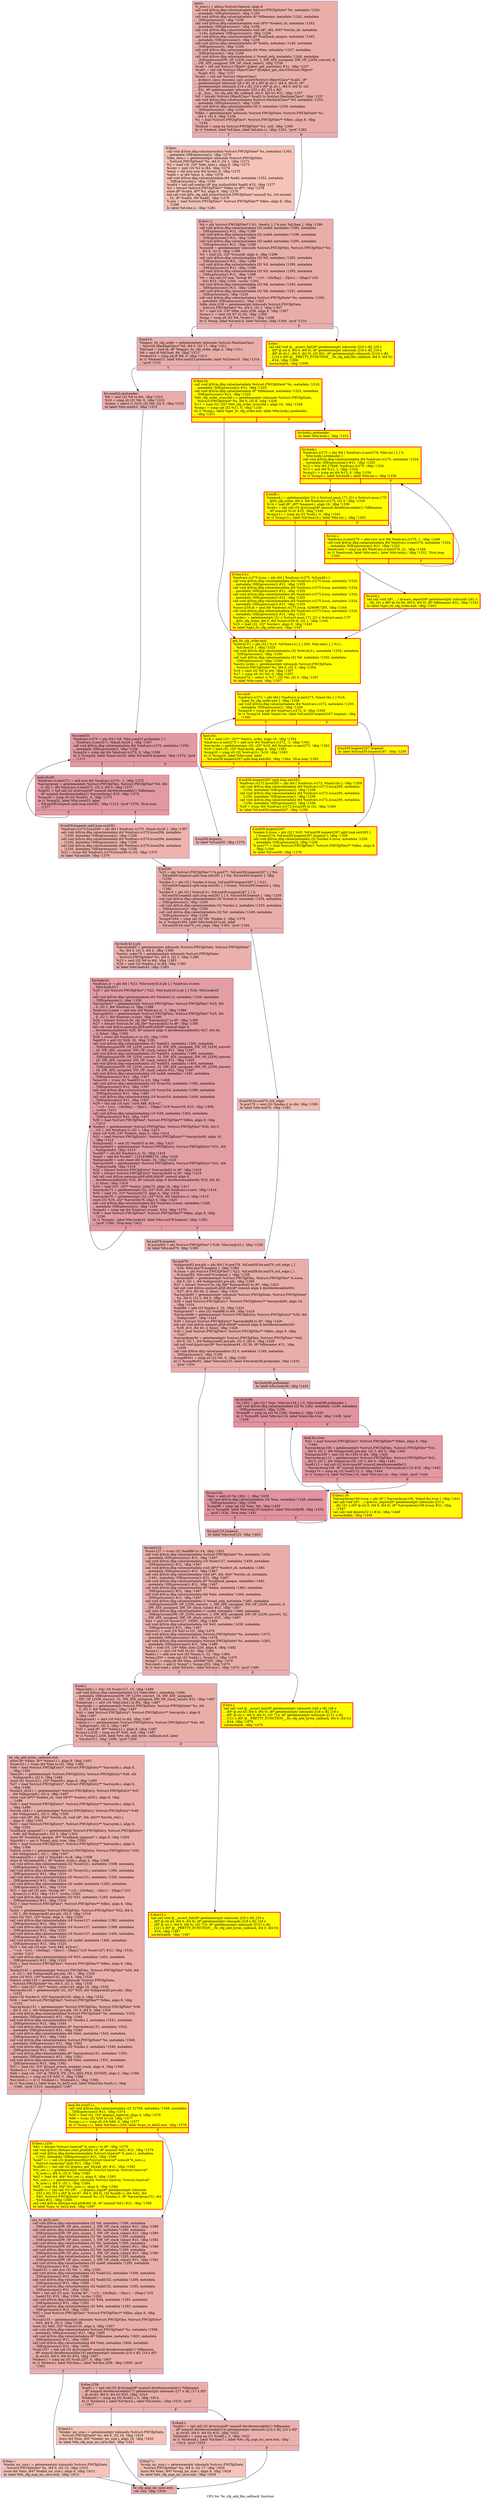 digraph "CFG for 'fw_cfg_add_file_callback' function" {
	label="CFG for 'fw_cfg_add_file_callback' function";

	Node0x561075cc54f0 [shape=record,color="#3d50c3ff", style=filled, fillcolor="#d0473d70",label="{entry:\l  %_now.i.i = alloca %struct.timeval, align 8\l  call void @llvm.dbg.value(metadata %struct.FWCfgState* %s, metadata !1241,\l... metadata !DIExpression()), !dbg !1256\l  call void @llvm.dbg.value(metadata i8* %filename, metadata !1242, metadata\l... !DIExpression()), !dbg !1256\l  call void @llvm.dbg.value(metadata void (i8*)* %select_cb, metadata !1243,\l... metadata !DIExpression()), !dbg !1256\l  call void @llvm.dbg.value(metadata void (i8*, i64, i64)* %write_cb, metadata\l... !1244, metadata !DIExpression()), !dbg !1256\l  call void @llvm.dbg.value(metadata i8* %callback_opaque, metadata !1245,\l... metadata !DIExpression()), !dbg !1256\l  call void @llvm.dbg.value(metadata i8* %data, metadata !1246, metadata\l... !DIExpression()), !dbg !1256\l  call void @llvm.dbg.value(metadata i64 %len, metadata !1247, metadata\l... !DIExpression()), !dbg !1256\l  call void @llvm.dbg.value(metadata i1 %read_only, metadata !1248, metadata\l... !DIExpression(DW_OP_LLVM_convert, 1, DW_ATE_unsigned, DW_OP_LLVM_convert, 8,\l... DW_ATE_unsigned, DW_OP_stack_value)), !dbg !1256\l  %call = tail call %struct.Object* @qdev_get_machine() #21, !dbg !1257\l  %call1 = tail call %struct.ObjectClass* @object_get_class(%struct.Object*\l... %call) #21, !dbg !1257\l  %call2 = tail call %struct.ObjectClass*\l... @object_class_dynamic_cast_assert(%struct.ObjectClass* %call1, i8*\l... getelementptr inbounds ([8 x i8], [8 x i8]* @.str.3, i64 0, i64 0), i8*\l... getelementptr inbounds ([18 x i8], [18 x i8]* @.str.1, i64 0, i64 0), i32\l... 931, i8* getelementptr inbounds ([25 x i8], [25 x i8]*\l... @__func__.fw_cfg_add_file_callback, i64 0, i64 0)) #21, !dbg !1257\l  %0 = bitcast %struct.ObjectClass* %call2 to %struct.MachineClass*, !dbg !1257\l  call void @llvm.dbg.value(metadata %struct.MachineClass* %0, metadata !1253,\l... metadata !DIExpression()), !dbg !1256\l  call void @llvm.dbg.value(metadata i32 0, metadata !1254, metadata\l... !DIExpression()), !dbg !1256\l  %files = getelementptr inbounds %struct.FWCfgState, %struct.FWCfgState* %s,\l... i64 0, i32 4, !dbg !1258\l  %1 = load %struct.FWCfgFiles*, %struct.FWCfgFiles** %files, align 8, !dbg\l... !1258\l  %tobool = icmp eq %struct.FWCfgFiles* %1, null, !dbg !1260\l  br i1 %tobool, label %if.then, label %if.else.i.i, !dbg !1261, !prof !1262\l|{<s0>T|<s1>F}}"];
	Node0x561075cc54f0:s0 -> Node0x561075cf4dd0;
	Node0x561075cc54f0:s1 -> Node0x561075daeeb0;
	Node0x561075cf4dd0 [shape=record,color="#3d50c3ff", style=filled, fillcolor="#e8765c70",label="{if.then:                                          \l  call void @llvm.dbg.value(metadata %struct.FWCfgState* %s, metadata !1263,\l... metadata !DIExpression()), !dbg !1270\l  %file_slots.i = getelementptr inbounds %struct.FWCfgState,\l... %struct.FWCfgState* %s, i64 0, i32 1, !dbg !1273\l  %2 = load i16, i16* %file_slots.i, align 8, !dbg !1273\l  %conv = zext i16 %2 to i64, !dbg !1274\l  %mul = shl nuw nsw i64 %conv, 6, !dbg !1275\l  %add = or i64 %mul, 4, !dbg !1276\l  call void @llvm.dbg.value(metadata i64 %add, metadata !1252, metadata\l... !DIExpression()), !dbg !1256\l  %call4 = tail call noalias i8* @g_malloc0(i64 %add) #22, !dbg !1277\l  %3 = bitcast %struct.FWCfgFiles** %files to i8**, !dbg !1278\l  store i8* %call4, i8** %3, align 8, !dbg !1278\l  tail call void @fw_cfg_add_bytes(%struct.FWCfgState* nonnull %s, i16 zeroext\l... 25, i8* %call4, i64 %add), !dbg !1279\l  %.pre = load %struct.FWCfgFiles*, %struct.FWCfgFiles** %files, align 8, !dbg\l... !1280\l  br label %if.else.i.i, !dbg !1281\l}"];
	Node0x561075cf4dd0 -> Node0x561075daeeb0;
	Node0x561075daeeb0 [shape=record,color="#3d50c3ff", style=filled, fillcolor="#d0473d70",label="{if.else.i.i:                                      \l  %4 = phi %struct.FWCfgFiles* [ %1, %entry ], [ %.pre, %if.then ], !dbg !1280\l  call void @llvm.dbg.value(metadata i32 undef, metadata !1282, metadata\l... !DIExpression()) #21, !dbg !1288\l  call void @llvm.dbg.value(metadata i32 undef, metadata !1290, metadata\l... !DIExpression()) #21, !dbg !1296\l  call void @llvm.dbg.value(metadata i32 undef, metadata !1295, metadata\l... !DIExpression()) #21, !dbg !1298\l  %count8 = getelementptr inbounds %struct.FWCfgFiles, %struct.FWCfgFiles* %4,\l... i64 0, i32 0, !dbg !1299\l  %5 = load i32, i32* %count8, align 4, !dbg !1299\l  call void @llvm.dbg.value(metadata i32 %5, metadata !1282, metadata\l... !DIExpression()) #21, !dbg !1288\l  call void @llvm.dbg.value(metadata i32 %5, metadata !1290, metadata\l... !DIExpression()) #21, !dbg !1296\l  call void @llvm.dbg.value(metadata i32 %5, metadata !1295, metadata\l... !DIExpression()) #21, !dbg !1298\l  %6 = tail call i32 asm \"bswap $0\", \"=r,0,~\{dirflag\},~\{fpsr\},~\{flags\}\"(i32\l... %5) #23, !dbg !1300, !srcloc !1302\l  call void @llvm.dbg.value(metadata i32 %6, metadata !1293, metadata\l... !DIExpression()) #21, !dbg !1298\l  call void @llvm.dbg.value(metadata i32 %6, metadata !1251, metadata\l... !DIExpression()), !dbg !1256\l  call void @llvm.dbg.value(metadata %struct.FWCfgState* %s, metadata !1263,\l... metadata !DIExpression()), !dbg !1303\l  %file_slots.i236 = getelementptr inbounds %struct.FWCfgState,\l... %struct.FWCfgState* %s, i64 0, i32 1, !dbg !1307\l  %7 = load i16, i16* %file_slots.i236, align 8, !dbg !1307\l  %conv11 = zext i16 %7 to i32, !dbg !1308\l  %cmp = icmp slt i32 %6, %conv11, !dbg !1308\l  br i1 %cmp, label %if.end14, label %if.else, !dbg !1309, !prof !1310\l|{<s0>T|<s1>F}}"];
	Node0x561075daeeb0:s0 -> Node0x561075c26f40;
	Node0x561075daeeb0:s1 -> Node0x561075cf6e90;
	Node0x561075cf6e90 [shape=record,penwidth=3.0, style="filled", color="red", fillcolor="yellow",label="{if.else:                                          \l  tail call void @__assert_fail(i8* getelementptr inbounds ([29 x i8], [29 x\l... i8]* @.str.4, i64 0, i64 0), i8* getelementptr inbounds ([18 x i8], [18 x\l... i8]* @.str.1, i64 0, i64 0), i32 941, i8* getelementptr inbounds ([124 x i8],\l... [124 x i8]* @__PRETTY_FUNCTION__.fw_cfg_add_file_callback, i64 0, i64 0))\l... #24, !dbg !1308\l  unreachable, !dbg !1308\l}"];
	Node0x561075c26f40 [shape=record,color="#3d50c3ff", style=filled, fillcolor="#d0473d70",label="{if.end14:                                         \l  %legacy_fw_cfg_order = getelementptr inbounds %struct.MachineClass,\l... %struct.MachineClass* %0, i64 0, i32 17, !dbg !1311\l  %bf.load = load i8, i8* %legacy_fw_cfg_order, align 4, !dbg !1311\l  %8 = and i8 %bf.load, 64, !dbg !1313\l  %tobool15 = icmp eq i8 %8, 0, !dbg !1313\l  br i1 %tobool15, label %for.cond23.preheader, label %if.then16, !dbg !1314,\l... !prof !1310\l|{<s0>T|<s1>F}}"];
	Node0x561075c26f40:s0 -> Node0x561075dc1230;
	Node0x561075c26f40:s1 -> Node0x561075cf7750;
	Node0x561075dc1230 [shape=record,color="#3d50c3ff", style=filled, fillcolor="#d0473d70",label="{for.cond23.preheader:                             \l  %9 = sext i32 %6 to i64, !dbg !1315\l  %10 = icmp slt i32 %6, 0, !dbg !1315\l  %smin = select i1 %10, i32 %6, i32 0, !dbg !1315\l  br label %for.cond23, !dbg !1315\l}"];
	Node0x561075dc1230 -> Node0x561075cf9ed0;
	Node0x561075cf7750 [shape=record,penwidth=3.0, style="filled", color="red", fillcolor="yellow",label="{if.then16:                                        \l  call void @llvm.dbg.value(metadata %struct.FWCfgState* %s, metadata !1318,\l... metadata !DIExpression()) #21, !dbg !1325\l  call void @llvm.dbg.value(metadata i8* %filename, metadata !1323, metadata\l... !DIExpression()) #21, !dbg !1325\l  %fw_cfg_order_override.i = getelementptr inbounds %struct.FWCfgState,\l... %struct.FWCfgState* %s, i64 0, i32 8, !dbg !1328\l  %11 = load i32, i32* %fw_cfg_order_override.i, align 16, !dbg !1328\l  %cmp.i = icmp sgt i32 %11, 0, !dbg !1330\l  br i1 %cmp.i, label %get_fw_cfg_order.exit, label %for.body.i.preheader,\l... !dbg !1331\l|{<s0>T|<s1>F}}"];
	Node0x561075cf7750:s0 -> Node0x561075d06f20;
	Node0x561075cf7750:s1 -> Node0x561075d36d60;
	Node0x561075d36d60 [shape=record,penwidth=3.0, style="filled", color="red", fillcolor="yellow",label="{for.body.i.preheader:                             \l  br label %for.body.i, !dbg !1332\l}"];
	Node0x561075d36d60 -> Node0x561075ce2740;
	Node0x561075ce2740 [shape=record,penwidth=3.0, style="filled", color="red", fillcolor="yellow",label="{for.body.i:                                       \l  %indvars.iv275 = phi i64 [ %indvars.iv.next276, %for.inc.i ], [ 0,\l... %for.body.i.preheader ]\l  call void @llvm.dbg.value(metadata i64 %indvars.iv275, metadata !1324,\l... metadata !DIExpression()) #21, !dbg !1325\l  %12 = lshr i64 27648, %indvars.iv275, !dbg !1334\l  %13 = and i64 %12, 1, !dbg !1334\l  %cmp5.i = icmp eq i64 %13, 0, !dbg !1334\l  br i1 %cmp5.i, label %if.end8.i, label %for.inc.i, !dbg !1338\l|{<s0>T|<s1>F}}"];
	Node0x561075ce2740:s0 -> Node0x561075d87890;
	Node0x561075ce2740:s1 -> Node0x561075ea43b0;
	Node0x561075d87890 [shape=record,penwidth=3.0, style="filled", color="red", fillcolor="yellow",label="{if.end8.i:                                        \l  %name4.i = getelementptr [21 x %struct.anon.17], [21 x %struct.anon.17]*\l... @fw_cfg_order, i64 0, i64 %indvars.iv275, i32 0, !dbg !1339\l  %14 = load i8*, i8** %name4.i, align 16, !dbg !1339\l  %call.i = tail call i32 @strcmp(i8* nonnull dereferenceable(1) %filename,\l... i8* nonnull %14) #25, !dbg !1340\l  %cmp12.i = icmp eq i32 %call.i, 0, !dbg !1342\l  br i1 %cmp12.i, label %if.then14.i, label %for.inc.i, !dbg !1343\l|{<s0>T|<s1>F}}"];
	Node0x561075d87890:s0 -> Node0x561075d872a0;
	Node0x561075d87890:s1 -> Node0x561075ea43b0;
	Node0x561075d872a0 [shape=record,penwidth=3.0, style="filled", color="red", fillcolor="yellow",label="{if.then14.i:                                      \l  %indvars.iv275.lcssa = phi i64 [ %indvars.iv275, %if.end8.i ]\l  call void @llvm.dbg.value(metadata i64 %indvars.iv275.lcssa, metadata !1324,\l... metadata !DIExpression()) #21, !dbg !1325\l  call void @llvm.dbg.value(metadata i64 %indvars.iv275.lcssa, metadata !1324,\l... metadata !DIExpression()) #21, !dbg !1325\l  call void @llvm.dbg.value(metadata i64 %indvars.iv275.lcssa, metadata !1324,\l... metadata !DIExpression()) #21, !dbg !1325\l  call void @llvm.dbg.value(metadata i64 %indvars.iv275.lcssa, metadata !1324,\l... metadata !DIExpression()) #21, !dbg !1325\l  %conv.i259.le = and i64 %indvars.iv275.lcssa, 4294967295, !dbg !1344\l  call void @llvm.dbg.value(metadata i64 %indvars.iv275.lcssa, metadata !1324,\l... metadata !DIExpression()) #21, !dbg !1325\l  %order.i = getelementptr [21 x %struct.anon.17], [21 x %struct.anon.17]*\l... @fw_cfg_order, i64 0, i64 %conv.i259.le, i32 1, !dbg !1345\l  %15 = load i32, i32* %order.i, align 8, !dbg !1345\l  br label %get_fw_cfg_order.exit, !dbg !1347\l}"];
	Node0x561075d872a0 -> Node0x561075d06f20;
	Node0x561075ea43b0 [shape=record,penwidth=3.0, style="filled", color="red", fillcolor="yellow",label="{for.inc.i:                                        \l  %indvars.iv.next276 = add nuw nsw i64 %indvars.iv275, 1, !dbg !1348\l  call void @llvm.dbg.value(metadata i64 %indvars.iv.next276, metadata !1324,\l... metadata !DIExpression()) #21, !dbg !1325\l  %exitcond = icmp eq i64 %indvars.iv.next276, 21, !dbg !1349\l  br i1 %exitcond, label %for.end.i, label %for.body.i, !dbg !1332, !llvm.loop\l... !1350\l|{<s0>T|<s1>F}}"];
	Node0x561075ea43b0:s0 -> Node0x561075cf37e0;
	Node0x561075ea43b0:s1 -> Node0x561075ce2740;
	Node0x561075cf37e0 [shape=record,penwidth=3.0, style="filled", color="red", fillcolor="yellow",label="{for.end.i:                                        \l  tail call void (i8*, ...) @warn_report(i8* getelementptr inbounds ([41 x\l... i8], [41 x i8]* @.str.49, i64 0, i64 0), i8* %filename) #21, !dbg !1352\l  br label %get_fw_cfg_order.exit, !dbg !1353\l}"];
	Node0x561075cf37e0 -> Node0x561075d06f20;
	Node0x561075d06f20 [shape=record,penwidth=3.0, style="filled", color="red", fillcolor="yellow",label="{get_fw_cfg_order.exit:                            \l  %retval.0.i = phi i32 [ %15, %if.then14.i ], [ 200, %for.end.i ], [ %11,\l... %if.then16 ], !dbg !1325\l  call void @llvm.dbg.value(metadata i32 %retval.0.i, metadata !1254, metadata\l... !DIExpression()), !dbg !1256\l  call void @llvm.dbg.value(metadata i32 %6, metadata !1250, metadata\l... !DIExpression()), !dbg !1256\l  %entry_order = getelementptr inbounds %struct.FWCfgState,\l... %struct.FWCfgState* %s, i64 0, i32 3, !dbg !1354\l  %16 = sext i32 %6 to i64, !dbg !1357\l  %17 = icmp slt i32 %6, 0, !dbg !1357\l  %smin274 = select i1 %17, i32 %6, i32 0, !dbg !1357\l  br label %for.cond, !dbg !1357\l}"];
	Node0x561075d06f20 -> Node0x561075cf8be0;
	Node0x561075cf8be0 [shape=record,penwidth=3.0, style="filled", color="red", fillcolor="yellow",label="{for.cond:                                         \l  %indvars.iv272 = phi i64 [ %indvars.iv.next273, %land.rhs ], [ %16,\l... %get_fw_cfg_order.exit ], !dbg !1358\l  call void @llvm.dbg.value(metadata i64 %indvars.iv272, metadata !1250,\l... metadata !DIExpression()), !dbg !1256\l  %cmp18 = icmp sgt i64 %indvars.iv272, 0, !dbg !1359\l  br i1 %cmp18, label %land.rhs, label %if.end39.loopexit267.loopexit, !dbg\l... !1360\l|{<s0>T|<s1>F}}"];
	Node0x561075cf8be0:s0 -> Node0x561075cf8e80;
	Node0x561075cf8be0:s1 -> Node0x561075db0bd0;
	Node0x561075cf8e80 [shape=record,penwidth=3.0, style="filled", color="red", fillcolor="yellow",label="{land.rhs:                                         \l  %18 = load i32*, i32** %entry_order, align 16, !dbg !1354\l  %indvars.iv.next273 = add nsw i64 %indvars.iv272, -1, !dbg !1361\l  %arrayidx = getelementptr i32, i32* %18, i64 %indvars.iv.next273, !dbg !1362\l  %19 = load i32, i32* %arrayidx, align 4, !dbg !1362\l  %cmp20 = icmp slt i32 %retval.0.i, %19, !dbg !1363\l  br i1 %cmp20, label %for.cond, label\l... %if.end39.loopexit267.split.loop.exit283, !dbg !1364, !llvm.loop !1365\l|{<s0>T|<s1>F}}"];
	Node0x561075cf8e80:s0 -> Node0x561075cf8be0;
	Node0x561075cf8e80:s1 -> Node0x561075d13640;
	Node0x561075cf9ed0 [shape=record,color="#b70d28ff", style=filled, fillcolor="#bb1b2c70",label="{for.cond23:                                       \l  %indvars.iv270 = phi i64 [ %9, %for.cond23.preheader ], [\l... %indvars.iv.next271, %land.rhs26 ], !dbg !1367\l  call void @llvm.dbg.value(metadata i64 %indvars.iv270, metadata !1250,\l... metadata !DIExpression()), !dbg !1256\l  %cmp24 = icmp sgt i64 %indvars.iv270, 0, !dbg !1368\l  br i1 %cmp24, label %land.rhs26, label %if.end39.loopexit, !dbg !1370, !prof\l... !1371\l|{<s0>T|<s1>F}}"];
	Node0x561075cf9ed0:s0 -> Node0x561075cfa250;
	Node0x561075cf9ed0:s1 -> Node0x561075d16c40;
	Node0x561075cfa250 [shape=record,color="#b70d28ff", style=filled, fillcolor="#bb1b2c70",label="{land.rhs26:                                       \l  %indvars.iv.next271 = add nsw i64 %indvars.iv270, -1, !dbg !1372\l  %arraydecay = getelementptr %struct.FWCfgFiles, %struct.FWCfgFiles* %4, i64\l... 0, i32 1, i64 %indvars.iv.next271, i32 3, i64 0, !dbg !1373\l  %call31 = tail call i32 @strcmp(i8* nonnull dereferenceable(1) %filename,\l... i8* nonnull dereferenceable(1) %arraydecay) #25, !dbg !1374\l  %cmp32 = icmp slt i32 %call31, 0, !dbg !1375\l  br i1 %cmp32, label %for.cond23, label\l... %if.end39.loopexit.split.loop.exit281, !dbg !1315, !prof !1376, !llvm.loop\l... !1377\l|{<s0>T|<s1>F}}"];
	Node0x561075cfa250:s0 -> Node0x561075cf9ed0;
	Node0x561075cfa250:s1 -> Node0x561075db9410;
	Node0x561075d13640 [shape=record,penwidth=3.0, style="filled", color="red", fillcolor="yellow",label="{if.end39.loopexit267.split.loop.exit283:          \l  %indvars.iv272.lcssa295 = phi i64 [ %indvars.iv272, %land.rhs ], !dbg !1358\l  call void @llvm.dbg.value(metadata i64 %indvars.iv272.lcssa295, metadata\l... !1250, metadata !DIExpression()), !dbg !1256\l  call void @llvm.dbg.value(metadata i64 %indvars.iv272.lcssa295, metadata\l... !1250, metadata !DIExpression()), !dbg !1256\l  call void @llvm.dbg.value(metadata i64 %indvars.iv272.lcssa295, metadata\l... !1250, metadata !DIExpression()), !dbg !1256\l  %20 = trunc i64 %indvars.iv272.lcssa295 to i32, !dbg !1360\l  br label %if.end39.loopexit267, !dbg !1256\l}"];
	Node0x561075d13640 -> Node0x561075e608c0;
	Node0x561075db0bd0 [shape=record,penwidth=3.0, style="filled", color="red", fillcolor="yellow",label="{if.end39.loopexit267.loopexit:                    \l  br label %if.end39.loopexit267, !dbg !1256\l}"];
	Node0x561075db0bd0 -> Node0x561075e608c0;
	Node0x561075e608c0 [shape=record,penwidth=3.0, style="filled", color="red", fillcolor="yellow",label="{if.end39.loopexit267:                             \l  %index.0.lcssa = phi i32 [ %20, %if.end39.loopexit267.split.loop.exit283 ],\l... [ %smin274, %if.end39.loopexit267.loopexit ], !dbg !1358\l  call void @llvm.dbg.value(metadata i32 %index.0.lcssa, metadata !1250,\l... metadata !DIExpression()), !dbg !1256\l  %.pre277 = load %struct.FWCfgFiles*, %struct.FWCfgFiles** %files, align 8,\l... !dbg !1256\l  br label %if.end39, !dbg !1379\l}"];
	Node0x561075e608c0 -> Node0x561075cf7870;
	Node0x561075db9410 [shape=record,color="#3d50c3ff", style=filled, fillcolor="#d6524470",label="{if.end39.loopexit.split.loop.exit281:             \l  %indvars.iv270.lcssa294 = phi i64 [ %indvars.iv270, %land.rhs26 ], !dbg !1367\l  call void @llvm.dbg.value(metadata i64 %indvars.iv270.lcssa294, metadata\l... !1250, metadata !DIExpression()), !dbg !1256\l  call void @llvm.dbg.value(metadata i64 %indvars.iv270.lcssa294, metadata\l... !1250, metadata !DIExpression()), !dbg !1256\l  call void @llvm.dbg.value(metadata i64 %indvars.iv270.lcssa294, metadata\l... !1250, metadata !DIExpression()), !dbg !1256\l  %21 = trunc i64 %indvars.iv270.lcssa294 to i32, !dbg !1370\l  br label %if.end39, !dbg !1379\l}"];
	Node0x561075db9410 -> Node0x561075cf7870;
	Node0x561075d16c40 [shape=record,color="#3d50c3ff", style=filled, fillcolor="#d8564670",label="{if.end39.loopexit:                                \l  br label %if.end39, !dbg !1379\l}"];
	Node0x561075d16c40 -> Node0x561075cf7870;
	Node0x561075cf7870 [shape=record,color="#3d50c3ff", style=filled, fillcolor="#d0473d70",label="{if.end39:                                         \l  %22 = phi %struct.FWCfgFiles* [ %.pre277, %if.end39.loopexit267 ], [ %4,\l... %if.end39.loopexit.split.loop.exit281 ], [ %4, %if.end39.loopexit ], !dbg\l... !1256\l  %index.2 = phi i32 [ %index.0.lcssa, %if.end39.loopexit267 ], [ %21,\l... %if.end39.loopexit.split.loop.exit281 ], [ %smin, %if.end39.loopexit ], !dbg\l... !1382\l  %order.0 = phi i32 [ %retval.0.i, %if.end39.loopexit267 ], [ 0,\l... %if.end39.loopexit.split.loop.exit281 ], [ 0, %if.end39.loopexit ], !dbg !1256\l  call void @llvm.dbg.value(metadata i32 %order.0, metadata !1254, metadata\l... !DIExpression()), !dbg !1256\l  call void @llvm.dbg.value(metadata i32 %index.2, metadata !1250, metadata\l... !DIExpression()), !dbg !1256\l  call void @llvm.dbg.value(metadata i32 %6, metadata !1249, metadata\l... !DIExpression()), !dbg !1256\l  %cmp41264 = icmp sgt i32 %6, %index.2, !dbg !1379\l  br i1 %cmp41264, label %for.body43.lr.ph, label\l... %if.end39.for.end79_crit_edge, !dbg !1383, !prof !1384\l|{<s0>T|<s1>F}}"];
	Node0x561075cf7870:s0 -> Node0x561075d7a9c0;
	Node0x561075cf7870:s1 -> Node0x561075cfadd0;
	Node0x561075cfadd0 [shape=record,color="#3d50c3ff", style=filled, fillcolor="#e1675170",label="{if.end39.for.end79_crit_edge:                     \l  %.pre278 = sext i32 %index.2 to i64, !dbg !1385\l  br label %for.end79, !dbg !1383\l}"];
	Node0x561075cfadd0 -> Node0x561075cfbe40;
	Node0x561075d7a9c0 [shape=record,color="#3d50c3ff", style=filled, fillcolor="#d24b4070",label="{for.body43.lr.ph:                                 \l  %arrayidx60 = getelementptr inbounds %struct.FWCfgState, %struct.FWCfgState*\l... %s, i64 0, i32 2, i64 0, !dbg !1386\l  %entry_order70 = getelementptr inbounds %struct.FWCfgState,\l... %struct.FWCfgState* %s, i64 0, i32 3, !dbg !1386\l  %23 = sext i32 %6 to i64, !dbg !1383\l  %24 = sext i32 %index.2 to i64, !dbg !1383\l  br label %for.body43, !dbg !1383\l}"];
	Node0x561075d7a9c0 -> Node0x561075cfc090;
	Node0x561075cfc090 [shape=record,color="#b70d28ff", style=filled, fillcolor="#be242e70",label="{for.body43:                                       \l  %indvars.iv = phi i64 [ %23, %for.body43.lr.ph ], [ %indvars.iv.next,\l... %for.body43 ]\l  %25 = phi %struct.FWCfgFiles* [ %22, %for.body43.lr.ph ], [ %36, %for.body43\l... ]\l  call void @llvm.dbg.value(metadata i64 %indvars.iv, metadata !1249, metadata\l... !DIExpression()), !dbg !1256\l  %arrayidx47 = getelementptr %struct.FWCfgFiles, %struct.FWCfgFiles* %25, i64\l... 0, i32 1, i64 %indvars.iv, !dbg !1388\l  %indvars.iv.next = add nsw i64 %indvars.iv, -1, !dbg !1389\l  %arrayidx52 = getelementptr %struct.FWCfgFiles, %struct.FWCfgFiles* %25, i64\l... 0, i32 1, i64 %indvars.iv.next, !dbg !1390\l  %26 = bitcast %struct.fw_cfg_file* %arrayidx47 to i8*, !dbg !1390\l  %27 = bitcast %struct.fw_cfg_file* %arrayidx52 to i8*, !dbg !1390\l  tail call void @llvm.memcpy.p0i8.p0i8.i64(i8* nonnull align 4\l... dereferenceable(64) %26, i8* nonnull align 4 dereferenceable(64) %27, i64 64,\l... i1 false), !dbg !1390\l  %28 = trunc i64 %indvars.iv to i32, !dbg !1391\l  %add53 = add i32 %28, 32, !dbg !1391\l  call void @llvm.dbg.value(metadata i32 %add53, metadata !1392, metadata\l... !DIExpression(DW_OP_LLVM_convert, 32, DW_ATE_unsigned, DW_OP_LLVM_convert,\l... 16, DW_ATE_unsigned, DW_OP_stack_value)) #21, !dbg !1397\l  call void @llvm.dbg.value(metadata i32 %add53, metadata !1399, metadata\l... !DIExpression(DW_OP_LLVM_convert, 32, DW_ATE_unsigned, DW_OP_LLVM_convert,\l... 16, DW_ATE_unsigned, DW_OP_stack_value)) #21, !dbg !1405\l  call void @llvm.dbg.value(metadata i32 %add53, metadata !1404, metadata\l... !DIExpression(DW_OP_LLVM_convert, 32, DW_ATE_unsigned, DW_OP_LLVM_convert,\l... 16, DW_ATE_unsigned, DW_OP_stack_value)) #21, !dbg !1407\l  call void @llvm.dbg.value(metadata i16 undef, metadata !1402, metadata\l... !DIExpression()) #21, !dbg !1407\l  %conv54 = trunc i32 %add53 to i16, !dbg !1408\l  call void @llvm.dbg.value(metadata i16 %conv54, metadata !1392, metadata\l... !DIExpression()) #21, !dbg !1397\l  call void @llvm.dbg.value(metadata i16 %conv54, metadata !1399, metadata\l... !DIExpression()) #21, !dbg !1405\l  call void @llvm.dbg.value(metadata i16 %conv54, metadata !1404, metadata\l... !DIExpression()) #21, !dbg !1407\l  %29 = tail call i16 asm \"rorw $$8, $\{0:w\}\",\l... \"=r,0,~\{cc\},~\{dirflag\},~\{fpsr\},~\{flags\}\"(i16 %conv54) #23, !dbg !1409,\l... !srcloc !1411\l  call void @llvm.dbg.value(metadata i16 %29, metadata !1402, metadata\l... !DIExpression()) #21, !dbg !1407\l  %30 = load %struct.FWCfgFiles*, %struct.FWCfgFiles** %files, align 8, !dbg\l... !1412\l  %select = getelementptr %struct.FWCfgFiles, %struct.FWCfgFiles* %30, i64 0,\l... i32 1, i64 %indvars.iv, i32 1, !dbg !1413\l  store i16 %29, i16* %select, align 4, !dbg !1414\l  %31 = load %struct.FWCfgEntry*, %struct.FWCfgEntry** %arrayidx60, align 16,\l... !dbg !1415\l  %idxprom62 = sext i32 %add53 to i64, !dbg !1415\l  %arrayidx63 = getelementptr %struct.FWCfgEntry, %struct.FWCfgEntry* %31, i64\l... %idxprom62, !dbg !1415\l  %sub67 = shl i64 %indvars.iv, 32, !dbg !1416\l  %sext = add i64 %sub67, 133143986176, !dbg !1416\l  %idxprom68 = ashr exact i64 %sext, 32, !dbg !1416\l  %arrayidx69 = getelementptr %struct.FWCfgEntry, %struct.FWCfgEntry* %31, i64\l... %idxprom68, !dbg !1416\l  %32 = bitcast %struct.FWCfgEntry* %arrayidx63 to i8*, !dbg !1416\l  %33 = bitcast %struct.FWCfgEntry* %arrayidx69 to i8*, !dbg !1416\l  tail call void @llvm.memcpy.p0i8.p0i8.i64(i8* nonnull align 8\l... dereferenceable(40) %32, i8* nonnull align 8 dereferenceable(40) %33, i64 40,\l... i1 false), !dbg !1416\l  %34 = load i32*, i32** %entry_order70, align 16, !dbg !1417\l  %arrayidx73 = getelementptr i32, i32* %34, i64 %indvars.iv.next, !dbg !1418\l  %35 = load i32, i32* %arrayidx73, align 4, !dbg !1418\l  %arrayidx76 = getelementptr i32, i32* %34, i64 %indvars.iv, !dbg !1419\l  store i32 %35, i32* %arrayidx76, align 4, !dbg !1420\l  call void @llvm.dbg.value(metadata i64 %indvars.iv.next, metadata !1249,\l... metadata !DIExpression()), !dbg !1256\l  %cmp41 = icmp sgt i64 %indvars.iv.next, %24, !dbg !1379\l  %36 = load %struct.FWCfgFiles*, %struct.FWCfgFiles** %files, align 8, !dbg\l... !1256\l  br i1 %cmp41, label %for.body43, label %for.end79.loopexit, !dbg !1383,\l... !prof !1384, !llvm.loop !1421\l|{<s0>T|<s1>F}}"];
	Node0x561075cfc090:s0 -> Node0x561075cfc090;
	Node0x561075cfc090:s1 -> Node0x561075e4d7c0;
	Node0x561075e4d7c0 [shape=record,color="#3d50c3ff", style=filled, fillcolor="#d24b4070",label="{for.end79.loopexit:                               \l  %.lcssa293 = phi %struct.FWCfgFiles* [ %36, %for.body43 ], !dbg !1256\l  br label %for.end79, !dbg !1385\l}"];
	Node0x561075e4d7c0 -> Node0x561075cfbe40;
	Node0x561075cfbe40 [shape=record,color="#3d50c3ff", style=filled, fillcolor="#d0473d70",label="{for.end79:                                        \l  %idxprom82.pre-phi = phi i64 [ %.pre278, %if.end39.for.end79_crit_edge ], [\l... %24, %for.end79.loopexit ], !dbg !1385\l  %.lcssa = phi %struct.FWCfgFiles* [ %22, %if.end39.for.end79_crit_edge ], [\l... %.lcssa293, %for.end79.loopexit ], !dbg !1256\l  %arrayidx83 = getelementptr %struct.FWCfgFiles, %struct.FWCfgFiles* %.lcssa,\l... i64 0, i32 1, i64 %idxprom82.pre-phi, !dbg !1385\l  %37 = bitcast %struct.fw_cfg_file* %arrayidx83 to i8*, !dbg !1423\l  tail call void @llvm.memset.p0i8.i64(i8* nonnull align 4 dereferenceable(64)\l... %37, i8 0, i64 64, i1 false), !dbg !1423\l  %arrayidx85 = getelementptr inbounds %struct.FWCfgState, %struct.FWCfgState*\l... %s, i64 0, i32 2, i64 0, !dbg !1424\l  %38 = load %struct.FWCfgEntry*, %struct.FWCfgEntry** %arrayidx85, align 16,\l... !dbg !1424\l  %add86 = add i32 %index.2, 32, !dbg !1425\l  %idxprom87 = sext i32 %add86 to i64, !dbg !1424\l  %arrayidx88 = getelementptr %struct.FWCfgEntry, %struct.FWCfgEntry* %38, i64\l... %idxprom87, !dbg !1424\l  %39 = bitcast %struct.FWCfgEntry* %arrayidx88 to i8*, !dbg !1426\l  tail call void @llvm.memset.p0i8.i64(i8* nonnull align 8 dereferenceable(40)\l... %39, i8 0, i64 40, i1 false), !dbg !1426\l  %40 = load %struct.FWCfgFiles*, %struct.FWCfgFiles** %files, align 8, !dbg\l... !1427\l  %arraydecay94 = getelementptr %struct.FWCfgFiles, %struct.FWCfgFiles* %40,\l... i64 0, i32 1, i64 %idxprom82.pre-phi, i32 3, i64 0, !dbg !1428\l  tail call void @pstrcpy(i8* %arraydecay94, i32 56, i8* %filename) #21, !dbg\l... !1429\l  call void @llvm.dbg.value(metadata i32 0, metadata !1249, metadata\l... !DIExpression()), !dbg !1256\l  %cmp96261 = icmp slt i32 %6, 0, !dbg !1430\l  br i1 %cmp96261, label %for.end125, label %for.body98.preheader, !dbg !1433,\l... !prof !1434\l|{<s0>T|<s1>F}}"];
	Node0x561075cfbe40:s0 -> Node0x561075d01b90;
	Node0x561075cfbe40:s1 -> Node0x561075cd6d90;
	Node0x561075cd6d90 [shape=record,color="#3d50c3ff", style=filled, fillcolor="#d0473d70",label="{for.body98.preheader:                             \l  br label %for.body98, !dbg !1433\l}"];
	Node0x561075cd6d90 -> Node0x561075d03860;
	Node0x561075d03860 [shape=record,color="#b70d28ff", style=filled, fillcolor="#b70d2870",label="{for.body98:                                       \l  %i.1262 = phi i32 [ %inc, %for.inc124 ], [ 0, %for.body98.preheader ]\l  call void @llvm.dbg.value(metadata i32 %i.1262, metadata !1249, metadata\l... !DIExpression()), !dbg !1256\l  %cmp99 = icmp eq i32 %i.1262, %index.2, !dbg !1435\l  br i1 %cmp99, label %for.inc124, label %land.lhs.true, !dbg !1438, !prof\l... !1439\l|{<s0>T|<s1>F}}"];
	Node0x561075d03860:s0 -> Node0x561075d037b0;
	Node0x561075d03860:s1 -> Node0x561075d03c30;
	Node0x561075d03c30 [shape=record,color="#b70d28ff", style=filled, fillcolor="#bb1b2c70",label="{land.lhs.true:                                    \l  %41 = load %struct.FWCfgFiles*, %struct.FWCfgFiles** %files, align 8, !dbg\l... !1440\l  %arraydecay106 = getelementptr %struct.FWCfgFiles, %struct.FWCfgFiles* %41,\l... i64 0, i32 1, i64 %idxprom82.pre-phi, i32 3, i64 0, !dbg !1441\l  %idxprom109 = sext i32 %i.1262 to i64, !dbg !1442\l  %arraydecay112 = getelementptr %struct.FWCfgFiles, %struct.FWCfgFiles* %41,\l... i64 0, i32 1, i64 %idxprom109, i32 3, i64 0, !dbg !1442\l  %call113 = tail call i32 @strcmp(i8* nonnull dereferenceable(1)\l... %arraydecay106, i8* nonnull dereferenceable(1) %arraydecay112) #25, !dbg !1443\l  %cmp114 = icmp eq i32 %call113, 0, !dbg !1444\l  br i1 %cmp114, label %if.then116, label %for.inc124, !dbg !1445, !prof !1446\l|{<s0>T|<s1>F}}"];
	Node0x561075d03c30:s0 -> Node0x561075d03b70;
	Node0x561075d03c30:s1 -> Node0x561075d037b0;
	Node0x561075d03b70 [shape=record,penwidth=3.0, style="filled", color="red", fillcolor="yellow",label="{if.then116:                                       \l  %arraydecay106.lcssa = phi i8* [ %arraydecay106, %land.lhs.true ], !dbg !1441\l  tail call void (i8*, ...) @error_report(i8* getelementptr inbounds ([31 x\l... i8], [31 x i8]* @.str.5, i64 0, i64 0), i8* %arraydecay106.lcssa) #21, !dbg\l... !1447\l  tail call void @exit(i32 1) #24, !dbg !1449\l  unreachable, !dbg !1449\l}"];
	Node0x561075d037b0 [shape=record,color="#b70d28ff", style=filled, fillcolor="#b70d2870",label="{for.inc124:                                       \l  %inc = add i32 %i.1262, 1, !dbg !1450\l  call void @llvm.dbg.value(metadata i32 %inc, metadata !1249, metadata\l... !DIExpression()), !dbg !1256\l  %cmp96 = icmp sgt i32 %inc, %6, !dbg !1430\l  br i1 %cmp96, label %for.end125.loopexit, label %for.body98, !dbg !1433,\l... !prof !1434, !llvm.loop !1451\l|{<s0>T|<s1>F}}"];
	Node0x561075d037b0:s0 -> Node0x561075daee60;
	Node0x561075d037b0:s1 -> Node0x561075d03860;
	Node0x561075daee60 [shape=record,color="#3d50c3ff", style=filled, fillcolor="#d0473d70",label="{for.end125.loopexit:                              \l  br label %for.end125, !dbg !1453\l}"];
	Node0x561075daee60 -> Node0x561075d01b90;
	Node0x561075d01b90 [shape=record,color="#3d50c3ff", style=filled, fillcolor="#d0473d70",label="{for.end125:                                       \l  %conv127 = trunc i32 %add86 to i16, !dbg !1453\l  call void @llvm.dbg.value(metadata %struct.FWCfgState* %s, metadata !1454,\l... metadata !DIExpression()) #21, !dbg !1467\l  call void @llvm.dbg.value(metadata i16 %conv127, metadata !1459, metadata\l... !DIExpression()) #21, !dbg !1467\l  call void @llvm.dbg.value(metadata void (i8*)* %select_cb, metadata !1460,\l... metadata !DIExpression()) #21, !dbg !1467\l  call void @llvm.dbg.value(metadata void (i8*, i64, i64)* %write_cb, metadata\l... !1461, metadata !DIExpression()) #21, !dbg !1467\l  call void @llvm.dbg.value(metadata i8* %callback_opaque, metadata !1462,\l... metadata !DIExpression()) #21, !dbg !1467\l  call void @llvm.dbg.value(metadata i8* %data, metadata !1463, metadata\l... !DIExpression()) #21, !dbg !1467\l  call void @llvm.dbg.value(metadata i64 %len, metadata !1464, metadata\l... !DIExpression()) #21, !dbg !1467\l  call void @llvm.dbg.value(metadata i1 %read_only, metadata !1465, metadata\l... !DIExpression(DW_OP_LLVM_convert, 1, DW_ATE_unsigned, DW_OP_LLVM_convert, 8,\l... DW_ATE_unsigned, DW_OP_stack_value)) #21, !dbg !1467\l  call void @llvm.dbg.value(metadata i1 undef, metadata !1466, metadata\l... !DIExpression(DW_OP_LLVM_convert, 1, DW_ATE_unsigned, DW_OP_LLVM_convert, 32,\l... DW_ATE_unsigned, DW_OP_stack_value)) #21, !dbg !1467\l  %42 = and i16 %conv127, 16383, !dbg !1469\l  call void @llvm.dbg.value(metadata i16 %42, metadata !1459, metadata\l... !DIExpression()) #21, !dbg !1467\l  %conv5.i = zext i16 %42 to i32, !dbg !1470\l  call void @llvm.dbg.value(metadata %struct.FWCfgState* %s, metadata !1473,\l... metadata !DIExpression()) #21, !dbg !1478\l  call void @llvm.dbg.value(metadata %struct.FWCfgState* %s, metadata !1263,\l... metadata !DIExpression()) #21, !dbg !1480\l  %43 = load i16, i16* %file_slots.i236, align 8, !dbg !1482\l  %conv.i.i = zext i16 %43 to i32, !dbg !1483\l  %add.i.i = add nuw nsw i32 %conv.i.i, 32, !dbg !1484\l  %cmp.i255 = icmp ugt i32 %add.i.i, %conv5.i, !dbg !1470\l  %cmp7.i = icmp ult i64 %len, 4294967295, !dbg !1470\l  %or.cond.i = and i1 %cmp7.i, %cmp.i255, !dbg !1470\l  br i1 %or.cond.i, label %if.end.i, label %if.else.i, !dbg !1470, !prof !1485\l|{<s0>T|<s1>F}}"];
	Node0x561075d01b90:s0 -> Node0x561075e43320;
	Node0x561075d01b90:s1 -> Node0x561075e66c10;
	Node0x561075e66c10 [shape=record,penwidth=3.0, style="filled", color="red", fillcolor="yellow",label="{if.else.i:                                        \l  tail call void @__assert_fail(i8* getelementptr inbounds ([46 x i8], [46 x\l... i8]* @.str.43, i64 0, i64 0), i8* getelementptr inbounds ([18 x i8], [18 x\l... i8]* @.str.1, i64 0, i64 0), i32 714, i8* getelementptr inbounds ([121 x i8],\l... [121 x i8]* @__PRETTY_FUNCTION__.fw_cfg_add_bytes_callback, i64 0, i64 0))\l... #24, !dbg !1470\l  unreachable, !dbg !1470\l}"];
	Node0x561075e43320 [shape=record,color="#3d50c3ff", style=filled, fillcolor="#d0473d70",label="{if.end.i:                                         \l  %key.lobit.i = lshr i16 %conv127, 15, !dbg !1486\l  call void @llvm.dbg.value(metadata i16 %key.lobit.i, metadata !1466,\l... metadata !DIExpression(DW_OP_LLVM_convert, 16, DW_ATE_unsigned,\l... DW_OP_LLVM_convert, 32, DW_ATE_unsigned, DW_OP_stack_value)) #21, !dbg !1467\l  %idxprom.i = zext i16 %key.lobit.i to i64, !dbg !1487\l  %arrayidx.i = getelementptr %struct.FWCfgState, %struct.FWCfgState* %s, i64\l... 0, i32 2, i64 %idxprom.i, !dbg !1487\l  %44 = load %struct.FWCfgEntry*, %struct.FWCfgEntry** %arrayidx.i, align 8,\l... !dbg !1487\l  %idxprom9.i = zext i16 %42 to i64, !dbg !1487\l  %data11.i = getelementptr %struct.FWCfgEntry, %struct.FWCfgEntry* %44, i64\l... %idxprom9.i, i32 2, !dbg !1487\l  %45 = load i8*, i8** %data11.i, align 8, !dbg !1487\l  %cmp12.i256 = icmp eq i8* %45, null, !dbg !1487\l  br i1 %cmp12.i256, label %fw_cfg_add_bytes_callback.exit, label\l... %if.else15.i, !dbg !1490, !prof !1485\l|{<s0>T|<s1>F}}"];
	Node0x561075e43320:s0 -> Node0x561075e75790;
	Node0x561075e43320:s1 -> Node0x561075d8bc70;
	Node0x561075d8bc70 [shape=record,penwidth=3.0, style="filled", color="red", fillcolor="yellow",label="{if.else15.i:                                      \l  tail call void @__assert_fail(i8* getelementptr inbounds ([35 x i8], [35 x\l... i8]* @.str.44, i64 0, i64 0), i8* getelementptr inbounds ([18 x i8], [18 x\l... i8]* @.str.1, i64 0, i64 0), i32 715, i8* getelementptr inbounds ([121 x i8],\l... [121 x i8]* @__PRETTY_FUNCTION__.fw_cfg_add_bytes_callback, i64 0, i64 0))\l... #24, !dbg !1487\l  unreachable, !dbg !1487\l}"];
	Node0x561075e75790 [shape=record,color="#3d50c3ff", style=filled, fillcolor="#d0473d70",label="{fw_cfg_add_bytes_callback.exit:                   \l  store i8* %data, i8** %data11.i, align 8, !dbg !1491\l  %conv23.i = trunc i64 %len to i32, !dbg !1492\l  %46 = load %struct.FWCfgEntry*, %struct.FWCfgEntry** %arrayidx.i, align 8,\l... !dbg !1493\l  %len29.i = getelementptr %struct.FWCfgEntry, %struct.FWCfgEntry* %46, i64\l... %idxprom9.i, i32 0, !dbg !1494\l  store i32 %conv23.i, i32* %len29.i, align 8, !dbg !1495\l  %47 = load %struct.FWCfgEntry*, %struct.FWCfgEntry** %arrayidx.i, align 8,\l... !dbg !1496\l  %select_cb35.i = getelementptr %struct.FWCfgEntry, %struct.FWCfgEntry* %47,\l... i64 %idxprom9.i, i32 4, !dbg !1497\l  store void (i8*)* %select_cb, void (i8*)** %select_cb35.i, align 8, !dbg\l... !1498\l  %48 = load %struct.FWCfgEntry*, %struct.FWCfgEntry** %arrayidx.i, align 8,\l... !dbg !1499\l  %write_cb41.i = getelementptr %struct.FWCfgEntry, %struct.FWCfgEntry* %48,\l... i64 %idxprom9.i, i32 5, !dbg !1500\l  store void (i8*, i64, i64)* %write_cb, void (i8*, i64, i64)** %write_cb41.i,\l... align 8, !dbg !1501\l  %49 = load %struct.FWCfgEntry*, %struct.FWCfgEntry** %arrayidx.i, align 8,\l... !dbg !1502\l  %callback_opaque47.i = getelementptr %struct.FWCfgEntry, %struct.FWCfgEntry*\l... %49, i64 %idxprom9.i, i32 3, !dbg !1503\l  store i8* %callback_opaque, i8** %callback_opaque47.i, align 8, !dbg !1504\l  %lnot49.i = xor i1 %read_only, true, !dbg !1505\l  %50 = load %struct.FWCfgEntry*, %struct.FWCfgEntry** %arrayidx.i, align 8,\l... !dbg !1506\l  %allow_write.i = getelementptr %struct.FWCfgEntry, %struct.FWCfgEntry* %50,\l... i64 %idxprom9.i, i32 1, !dbg !1507\l  %frombool56.i = zext i1 %lnot49.i to i8, !dbg !1508\l  store i8 %frombool56.i, i8* %allow_write.i, align 4, !dbg !1508\l  call void @llvm.dbg.value(metadata i32 %conv23.i, metadata !1509, metadata\l... !DIExpression()) #21, !dbg !1512\l  call void @llvm.dbg.value(metadata i32 %conv23.i, metadata !1290, metadata\l... !DIExpression()) #21, !dbg !1514\l  call void @llvm.dbg.value(metadata i32 %conv23.i, metadata !1295, metadata\l... !DIExpression()) #21, !dbg !1516\l  call void @llvm.dbg.value(metadata i32 undef, metadata !1293, metadata\l... !DIExpression()) #21, !dbg !1516\l  %51 = tail call i32 asm \"bswap $0\", \"=r,0,~\{dirflag\},~\{fpsr\},~\{flags\}\"(i32\l... %conv23.i) #23, !dbg !1517, !srcloc !1302\l  call void @llvm.dbg.value(metadata i32 %51, metadata !1293, metadata\l... !DIExpression()) #21, !dbg !1516\l  %52 = load %struct.FWCfgFiles*, %struct.FWCfgFiles** %files, align 8, !dbg\l... !1518\l  %size = getelementptr %struct.FWCfgFiles, %struct.FWCfgFiles* %52, i64 0,\l... i32 1, i64 %idxprom82.pre-phi, i32 0, !dbg !1519\l  store i32 %51, i32* %size, align 4, !dbg !1520\l  call void @llvm.dbg.value(metadata i16 %conv127, metadata !1392, metadata\l... !DIExpression()) #21, !dbg !1521\l  call void @llvm.dbg.value(metadata i16 %conv127, metadata !1399, metadata\l... !DIExpression()) #21, !dbg !1523\l  call void @llvm.dbg.value(metadata i16 %conv127, metadata !1404, metadata\l... !DIExpression()) #21, !dbg !1525\l  call void @llvm.dbg.value(metadata i16 undef, metadata !1402, metadata\l... !DIExpression()) #21, !dbg !1525\l  %53 = tail call i16 asm \"rorw $$8, $\{0:w\}\",\l... \"=r,0,~\{cc\},~\{dirflag\},~\{fpsr\},~\{flags\}\"(i16 %conv127) #23, !dbg !1526,\l... !srcloc !1411\l  call void @llvm.dbg.value(metadata i16 %53, metadata !1402, metadata\l... !DIExpression()) #21, !dbg !1525\l  %54 = load %struct.FWCfgFiles*, %struct.FWCfgFiles** %files, align 8, !dbg\l... !1527\l  %select142 = getelementptr %struct.FWCfgFiles, %struct.FWCfgFiles* %54, i64\l... 0, i32 1, i64 %idxprom82.pre-phi, i32 1, !dbg !1528\l  store i16 %53, i16* %select142, align 4, !dbg !1529\l  %entry_order143 = getelementptr inbounds %struct.FWCfgState,\l... %struct.FWCfgState* %s, i64 0, i32 3, !dbg !1530\l  %55 = load i32*, i32** %entry_order143, align 16, !dbg !1530\l  %arrayidx145 = getelementptr i32, i32* %55, i64 %idxprom82.pre-phi, !dbg\l... !1531\l  store i32 %order.0, i32* %arrayidx145, align 4, !dbg !1532\l  %56 = load %struct.FWCfgFiles*, %struct.FWCfgFiles** %files, align 8, !dbg\l... !1533\l  %arraydecay151 = getelementptr %struct.FWCfgFiles, %struct.FWCfgFiles* %56,\l... i64 0, i32 1, i64 %idxprom82.pre-phi, i32 3, i64 0, !dbg !1534\l  call void @llvm.dbg.value(metadata %struct.FWCfgState* %s, metadata !1535,\l... metadata !DIExpression()) #21, !dbg !1544\l  call void @llvm.dbg.value(metadata i32 %index.2, metadata !1541, metadata\l... !DIExpression()) #21, !dbg !1544\l  call void @llvm.dbg.value(metadata i8* %arraydecay151, metadata !1542,\l... metadata !DIExpression()) #21, !dbg !1544\l  call void @llvm.dbg.value(metadata i64 %len, metadata !1543, metadata\l... !DIExpression()) #21, !dbg !1544\l  call void @llvm.dbg.value(metadata %struct.FWCfgState* %s, metadata !1546,\l... metadata !DIExpression()) #21, !dbg !1562\l  call void @llvm.dbg.value(metadata i32 %index.2, metadata !1549, metadata\l... !DIExpression()) #21, !dbg !1562\l  call void @llvm.dbg.value(metadata i8* %arraydecay151, metadata !1550,\l... metadata !DIExpression()) #21, !dbg !1562\l  call void @llvm.dbg.value(metadata i64 %len, metadata !1551, metadata\l... !DIExpression()) #21, !dbg !1562\l  %57 = load i32, i32* @trace_events_enabled_count, align 4, !dbg !1566\l  %tobool.i.i = icmp eq i32 %57, 0, !dbg !1566\l  %58 = load i16, i16* @_TRACE_FW_CFG_ADD_FILE_DSTATE, align 2, !dbg !1566\l  %tobool4.i.i = icmp eq i16 %58, 0, !dbg !1566\l  %or.cond.i.i = or i1 %tobool.i.i, %tobool4.i.i, !dbg !1566\l  br i1 %or.cond.i.i, label %cpu_to_be32.exit, label %land.lhs.true5.i.i, !dbg\l... !1566, !prof !1310, !misexpect !1567\l|{<s0>T|<s1>F}}"];
	Node0x561075e75790:s0 -> Node0x561075811130;
	Node0x561075e75790:s1 -> Node0x561075e4d420;
	Node0x561075e4d420 [shape=record,penwidth=3.0, style="filled", color="red", fillcolor="yellow",label="{land.lhs.true5.i.i:                               \l  call void @llvm.dbg.value(metadata i32 32768, metadata !1568, metadata\l... !DIExpression()) #21, !dbg !1574\l  %59 = load i32, i32* @qemu_loglevel, align 4, !dbg !1576\l  %60 = trunc i32 %59 to i16, !dbg !1577\l  %cmp.i.i.i = icmp slt i16 %60, 0, !dbg !1577\l  br i1 %cmp.i.i.i, label %if.then.i.i254, label %cpu_to_be32.exit, !dbg !1578\l|{<s0>T|<s1>F}}"];
	Node0x561075e4d420:s0 -> Node0x561075dee7e0;
	Node0x561075e4d420:s1 -> Node0x561075811130;
	Node0x561075dee7e0 [shape=record,penwidth=3.0, style="filled", color="red", fillcolor="yellow",label="{if.then.i.i254:                                   \l  %61 = bitcast %struct.timeval* %_now.i.i to i8*, !dbg !1579\l  call void @llvm.lifetime.start.p0i8(i64 16, i8* nonnull %61) #21, !dbg !1579\l  call void @llvm.dbg.declare(metadata %struct.timeval* %_now.i.i, metadata\l... !1552, metadata !DIExpression()) #21, !dbg !1580\l  %call7.i.i = call i32 @gettimeofday(%struct.timeval* nonnull %_now.i.i,\l... %struct.timezone* null) #21, !dbg !1581\l  %call8.i.i = tail call i32 @qemu_get_thread_id() #21, !dbg !1582\l  %tv_sec.i.i = getelementptr inbounds %struct.timeval, %struct.timeval*\l... %_now.i.i, i64 0, i32 0, !dbg !1583\l  %62 = load i64, i64* %tv_sec.i.i, align 8, !dbg !1583\l  %tv_usec.i.i = getelementptr inbounds %struct.timeval, %struct.timeval*\l... %_now.i.i, i64 0, i32 1, !dbg !1584\l  %63 = load i64, i64* %tv_usec.i.i, align 8, !dbg !1584\l  %call9.i.i = tail call i32 (i8*, ...) @qemu_log(i8* getelementptr inbounds\l... ([53 x i8], [53 x i8]* @.str.67, i64 0, i64 0), i32 %call8.i.i, i64 %62, i64\l... %63, %struct.FWCfgState* nonnull %s, i32 %index.2, i8* %arraydecay151, i64\l... %len) #21, !dbg !1585\l  call void @llvm.lifetime.end.p0i8(i64 16, i8* nonnull %61) #21, !dbg !1586\l  br label %cpu_to_be32.exit, !dbg !1587\l}"];
	Node0x561075dee7e0 -> Node0x561075811130;
	Node0x561075811130 [shape=record,color="#3d50c3ff", style=filled, fillcolor="#d0473d70",label="{cpu_to_be32.exit:                                 \l  call void @llvm.dbg.value(metadata i32 %6, metadata !1509, metadata\l... !DIExpression(DW_OP_plus_uconst, 1, DW_OP_stack_value)) #21, !dbg !1588\l  call void @llvm.dbg.value(metadata i32 %6, metadata !1290, metadata\l... !DIExpression(DW_OP_plus_uconst, 1, DW_OP_stack_value)) #21, !dbg !1590\l  call void @llvm.dbg.value(metadata i32 %6, metadata !1295, metadata\l... !DIExpression(DW_OP_plus_uconst, 1, DW_OP_stack_value)) #21, !dbg !1592\l  call void @llvm.dbg.value(metadata i32 %6, metadata !1509, metadata\l... !DIExpression(DW_OP_plus_uconst, 1, DW_OP_stack_value)) #21, !dbg !1588\l  call void @llvm.dbg.value(metadata i32 %6, metadata !1290, metadata\l... !DIExpression(DW_OP_plus_uconst, 1, DW_OP_stack_value)) #21, !dbg !1590\l  call void @llvm.dbg.value(metadata i32 %6, metadata !1295, metadata\l... !DIExpression(DW_OP_plus_uconst, 1, DW_OP_stack_value)) #21, !dbg !1592\l  call void @llvm.dbg.value(metadata i32 undef, metadata !1293, metadata\l... !DIExpression()) #21, !dbg !1592\l  %add152 = add nsw i32 %6, 1, !dbg !1593\l  call void @llvm.dbg.value(metadata i32 %add152, metadata !1509, metadata\l... !DIExpression()) #21, !dbg !1588\l  call void @llvm.dbg.value(metadata i32 %add152, metadata !1290, metadata\l... !DIExpression()) #21, !dbg !1590\l  call void @llvm.dbg.value(metadata i32 %add152, metadata !1295, metadata\l... !DIExpression()) #21, !dbg !1592\l  %64 = tail call i32 asm \"bswap $0\", \"=r,0,~\{dirflag\},~\{fpsr\},~\{flags\}\"(i32\l... %add152) #23, !dbg !1594, !srcloc !1302\l  call void @llvm.dbg.value(metadata i32 %64, metadata !1293, metadata\l... !DIExpression()) #21, !dbg !1592\l  call void @llvm.dbg.value(metadata i32 %64, metadata !1293, metadata\l... !DIExpression()) #21, !dbg !1592\l  %65 = load %struct.FWCfgFiles*, %struct.FWCfgFiles** %files, align 8, !dbg\l... !1595\l  %count155 = getelementptr inbounds %struct.FWCfgFiles, %struct.FWCfgFiles*\l... %65, i64 0, i32 0, !dbg !1596\l  store i32 %64, i32* %count155, align 4, !dbg !1597\l  call void @llvm.dbg.value(metadata %struct.FWCfgState* %s, metadata !1598,\l... metadata !DIExpression()) #21, !dbg !1605\l  call void @llvm.dbg.value(metadata i8* %filename, metadata !1603, metadata\l... !DIExpression()) #21, !dbg !1605\l  call void @llvm.dbg.value(metadata i64 %len, metadata !1604, metadata\l... !DIExpression()) #21, !dbg !1605\l  %call.i257 = tail call i32 @strcmp(i8* nonnull dereferenceable(1) %filename,\l... i8* nonnull dereferenceable(16) getelementptr inbounds ([16 x i8], [16 x i8]*\l... @.str.62, i64 0, i64 0)) #25, !dbg !1607\l  %tobool.i = icmp eq i32 %call.i257, 0, !dbg !1607\l  br i1 %tobool.i, label %if.then.i, label %if.else.i258, !dbg !1609, !prof\l... !1262\l|{<s0>T|<s1>F}}"];
	Node0x561075811130:s0 -> Node0x561075d74270;
	Node0x561075811130:s1 -> Node0x561075d76f30;
	Node0x561075d74270 [shape=record,color="#3d50c3ff", style=filled, fillcolor="#e8765c70",label="{if.then.i:                                        \l  %table_mr_size.i = getelementptr inbounds %struct.FWCfgState,\l... %struct.FWCfgState* %s, i64 0, i32 15, !dbg !1610\l  store i64 %len, i64* %table_mr_size.i, align 8, !dbg !1612\l  br label %fw_cfg_acpi_mr_save.exit, !dbg !1613\l}"];
	Node0x561075d74270 -> Node0x561075d78d20;
	Node0x561075d76f30 [shape=record,color="#3d50c3ff", style=filled, fillcolor="#d0473d70",label="{if.else.i258:                                     \l  %call1.i = tail call i32 @strcmp(i8* nonnull dereferenceable(1) %filename,\l... i8* nonnull dereferenceable(17) getelementptr inbounds ([17 x i8], [17 x i8]*\l... @.str.63, i64 0, i64 0)) #25, !dbg !1614\l  %tobool2.i = icmp eq i32 %call1.i, 0, !dbg !1614\l  br i1 %tobool2.i, label %if.then3.i, label %if.else4.i, !dbg !1616, !prof\l... !1617\l|{<s0>T|<s1>F}}"];
	Node0x561075d76f30:s0 -> Node0x561075fa8650;
	Node0x561075d76f30:s1 -> Node0x561075d781b0;
	Node0x561075fa8650 [shape=record,color="#3d50c3ff", style=filled, fillcolor="#e8765c70",label="{if.then3.i:                                       \l  %linker_mr_size.i = getelementptr inbounds %struct.FWCfgState,\l... %struct.FWCfgState* %s, i64 0, i32 16, !dbg !1618\l  store i64 %len, i64* %linker_mr_size.i, align 16, !dbg !1620\l  br label %fw_cfg_acpi_mr_save.exit, !dbg !1621\l}"];
	Node0x561075fa8650 -> Node0x561075d78d20;
	Node0x561075d781b0 [shape=record,color="#3d50c3ff", style=filled, fillcolor="#d24b4070",label="{if.else4.i:                                       \l  %call5.i = tail call i32 @strcmp(i8* nonnull dereferenceable(1) %filename,\l... i8* nonnull dereferenceable(14) getelementptr inbounds ([14 x i8], [14 x i8]*\l... @.str.65, i64 0, i64 0)) #25, !dbg !1622\l  %tobool6.i = icmp eq i32 %call5.i, 0, !dbg !1622\l  br i1 %tobool6.i, label %if.then7.i, label %fw_cfg_acpi_mr_save.exit, !dbg\l... !1624, !prof !1625\l|{<s0>T|<s1>F}}"];
	Node0x561075d781b0:s0 -> Node0x561075d0b1b0;
	Node0x561075d781b0:s1 -> Node0x561075d78d20;
	Node0x561075d0b1b0 [shape=record,color="#3d50c3ff", style=filled, fillcolor="#e8765c70",label="{if.then7.i:                                       \l  %rsdp_mr_size.i = getelementptr inbounds %struct.FWCfgState,\l... %struct.FWCfgState* %s, i64 0, i32 17, !dbg !1626\l  store i64 %len, i64* %rsdp_mr_size.i, align 8, !dbg !1628\l  br label %fw_cfg_acpi_mr_save.exit, !dbg !1629\l}"];
	Node0x561075d0b1b0 -> Node0x561075d78d20;
	Node0x561075d78d20 [shape=record,color="#3d50c3ff", style=filled, fillcolor="#d0473d70",label="{fw_cfg_acpi_mr_save.exit:                         \l  ret void, !dbg !1630\l}"];
}

